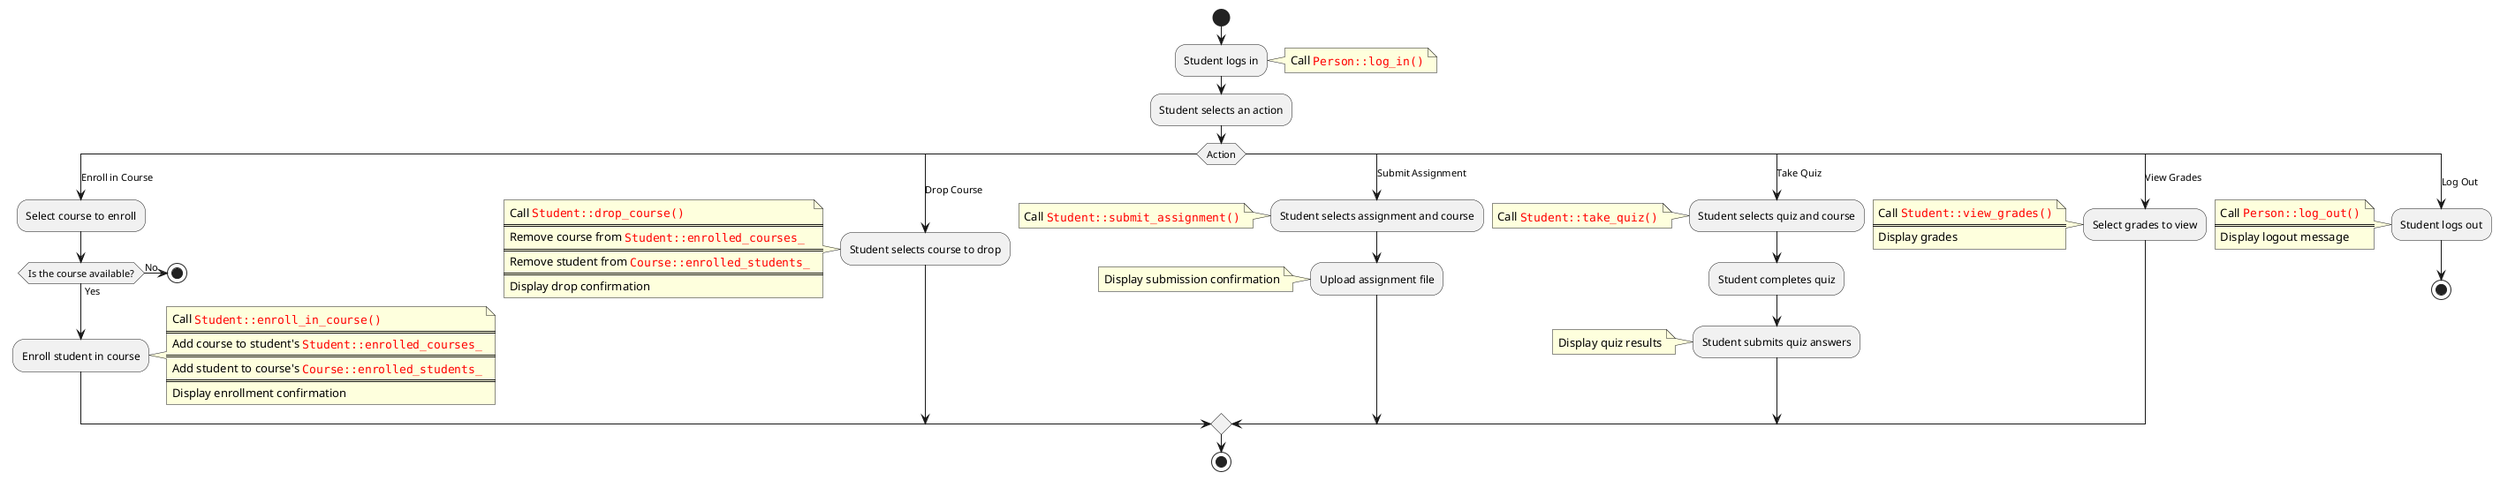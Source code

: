 @startuml
start

:Student logs in;
note right
Call <color:red>""Person::log_in()""
end note

:Student selects an action;

switch (Action)
    case (Enroll in Course)
        :Select course to enroll;
        if (Is the course available?) then (Yes)
            :Enroll student in course;
note right
Call <color:red>""Student::enroll_in_course()""
====
Add course to student's <color:red>""Student::enrolled_courses_""
====
Add student to course's <color:red>""Course::enrolled_students_""
====
Display enrollment confirmation
end note
        else (No) 
            stop
        endif
    case (Drop Course)
        :Student selects course to drop;
note left
Call <color:red>""Student::drop_course()""
====
Remove course from <color:red>""Student::enrolled_courses_""
====
Remove student from <color:red>""Course::enrolled_students_""
====
Display drop confirmation
end note

    case (Submit Assignment)
        :Student selects assignment and course;
note left
Call <color:red>""Student::submit_assignment()""
end note
        :Upload assignment file;
note left
Display submission confirmation
end note
    case (Take Quiz)
        :Student selects quiz and course;
note left
Call <color:red>""Student::take_quiz()""
end note

        :Student completes quiz;
        :Student submits quiz answers;
note left
Display quiz results
end note
    case (View Grades)
        :Select grades to view;
note
Call <color:red>""Student::view_grades()""
====
Display grades
end note
    case (Log Out)
        :Student logs out;
note
Call <color:red>""Person::log_out()""
====
Display logout message
end note
        stop
endswitch

stop
@enduml
